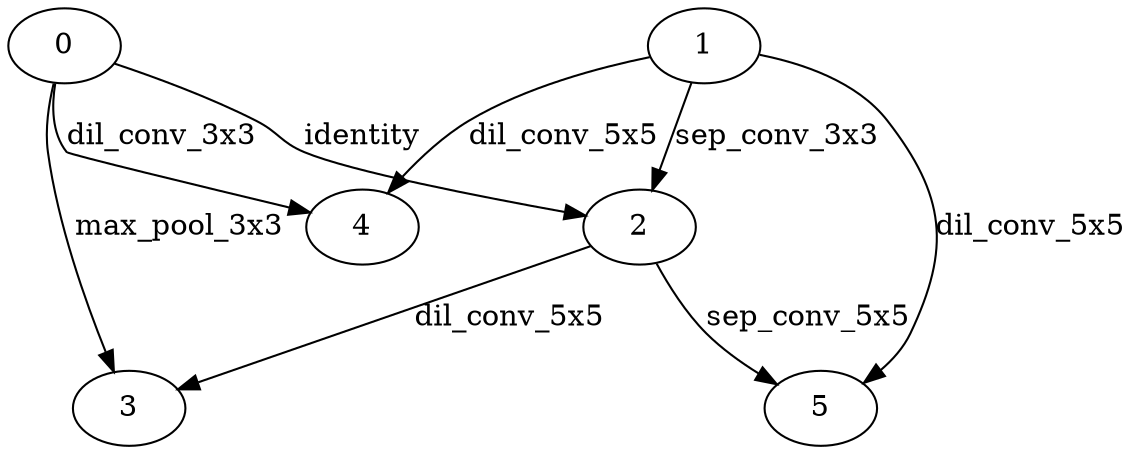 digraph normal_cell_10 {
	1 -> 2 [label=sep_conv_3x3]
	0 -> 2 [label=identity]
	0 -> 3 [label=max_pool_3x3]
	2 -> 3 [label=dil_conv_5x5]
	0 -> 4 [label=dil_conv_3x3]
	1 -> 4 [label=dil_conv_5x5]
	1 -> 5 [label=dil_conv_5x5]
	2 -> 5 [label=sep_conv_5x5]
}
